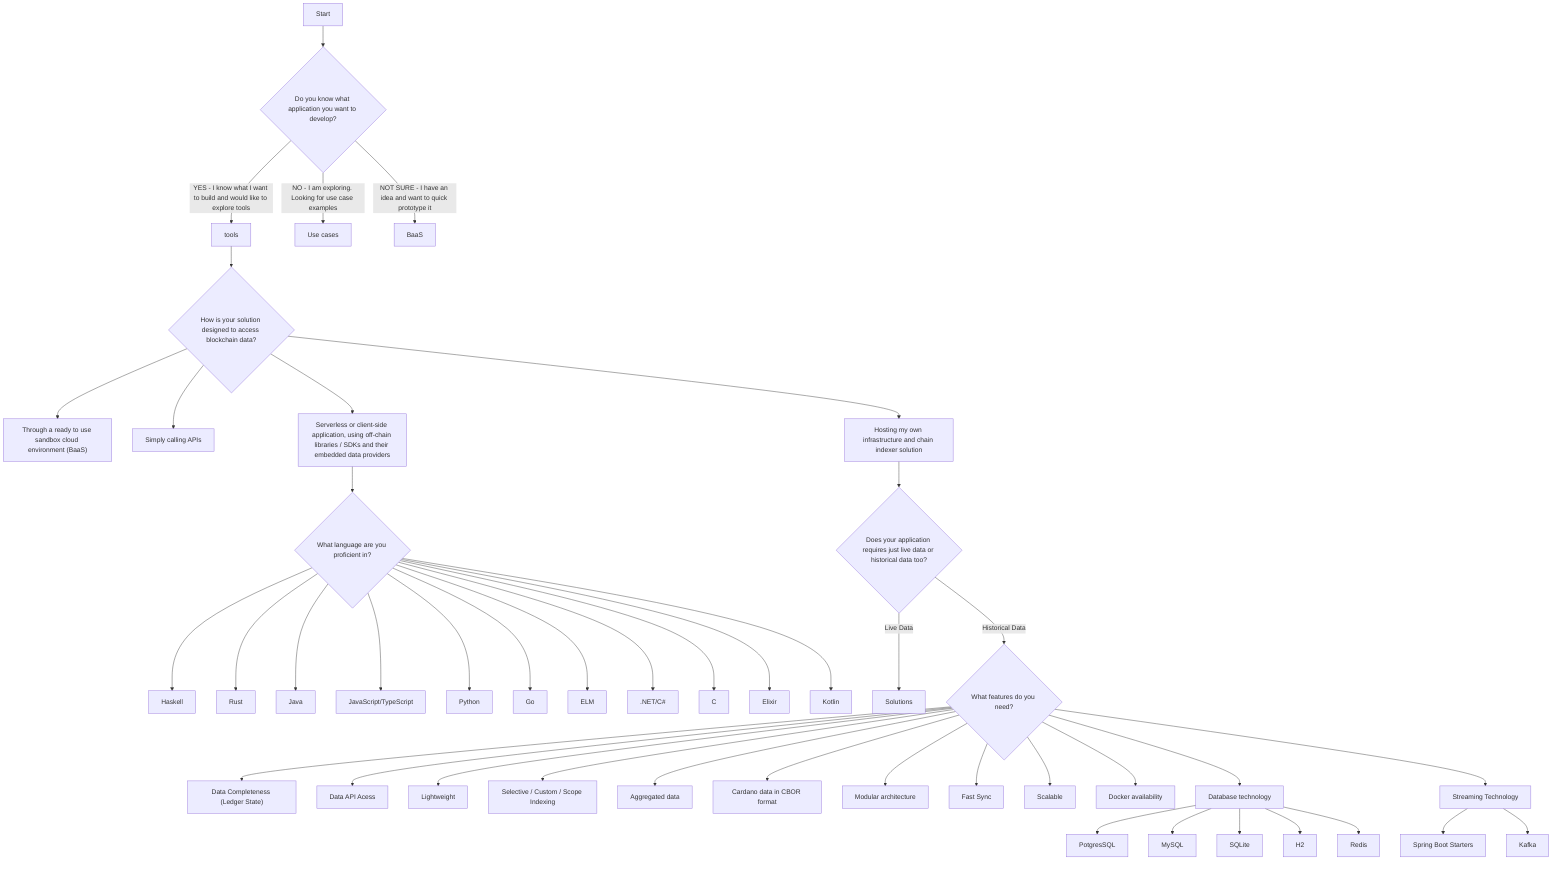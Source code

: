 flowchart TD
    A["Start"] --> B1{"Do you know what application you want to develop?"}
    B1 -- YES - I know what I want to build and would like to explore tools  --> C1["tools"]
    B1 -- NO - I am exploring. Looking for use case examples --> C2["Use cases"]
    B1 -- NOT SURE - I have an idea and want to quick prototype it --> C3["BaaS"]
    C1 --> D1{"How is your solution designed to access blockchain data?"}
    D1 --> E1["Through a ready to use sandbox cloud environment (BaaS)"] & E2["Simply calling APIs"] & E3["Serverless or client-side application, using off-chain libraries / SDKs and their embedded data providers"] & E4["Hosting my own infrastructure and chain indexer solution"]
    E3 --> F1{"What language are you proficient in?"}
    F1 --> G1["Haskell"] & G2["Rust"] & G3["Java"] & G4["JavaScript/TypeScript"] & G5["Python"] & G6["Go"] & G7["ELM"] & G8[".NET/C#"] & G9["C"] & G10["Elixir"] & G11["Kotlin"]
    E4 --> BB1{"Does your application requires just live data or historical data too?"}
    BB1 -- Live Data --> AB1["Solutions"]
    BB1 -- Historical Data --> AB2{"What features do you need?"}
    AB2 --> AB3["Data Completeness (Ledger State)"] & AB4["Data API Acess"] & AB5["Lightweight"] & AB6["Selective / Custom / Scope Indexing"] & AB7["Aggregated data"] & AB8["Cardano data in CBOR format"] & AB9["Modular architecture"] & AB10["Fast Sync"] & AB11["Scalable"] & AB12["Docker availability"] & AB13["Database technology"] & AB14["Streaming Technology"]
    AB13 --> AD36["PotgresSQL"] & AD37["MySQL"] & AD38["SQLite"] & AD39["H2"] & AD40["Redis"]
    AB14 --> AE9["Spring Boot Starters"] & AE10["Kafka"]

    
    click C2 "https://github.com/cardano-foundation/cardano-template-and-ecosystem-monitoring"
    click C3 "BaaS"

    click E1 "BaaS"
    click E2 "simplyCallingAPI"

    click AB1 "liveData"
    
    click G1 "haskell"
    click G2 "rust"
    click G3 "java"
    click G4 "javaScript-TypeScript"
    click G5 "python"
    click G6 "go"
    click G7 "elm"
    click G8 "NET-CSharp"
    click G9 "C"
    click G10 "elixir"
    click G11 "kotlin"

    click AB3 "dataCompletness-LedgerState"
    click AB4 "APIAccess"
    click AB5 "lightweight"
    click AB6 "customIndex"
    click AB7 "aggregatedData"
    click AB8 "cardanoDatainCBORFormat"
    click AB9 "modularArchitecture"
    click AB10 "fastSync"
    click AB11 "scalable"
    click AB12 "dockerAvailability"

    click AD36 "databaseTechnology/PostgreSQL"
    click AD37 "databaseTechnology/MySQL"
    click AD38 "databaseTechnology/SQLite"
    click AD39 "databaseTechnology/H2"
    click AD40 "databaseTechnology/redis"

    click AE9 "streamingTechnology/springBootStarters"